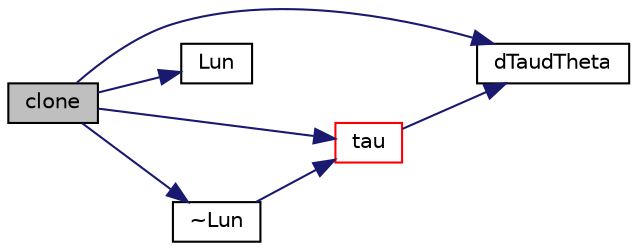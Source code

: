 digraph "clone"
{
  bgcolor="transparent";
  edge [fontname="Helvetica",fontsize="10",labelfontname="Helvetica",labelfontsize="10"];
  node [fontname="Helvetica",fontsize="10",shape=record];
  rankdir="LR";
  Node1 [label="clone",height=0.2,width=0.4,color="black", fillcolor="grey75", style="filled", fontcolor="black"];
  Node1 -> Node2 [color="midnightblue",fontsize="10",style="solid",fontname="Helvetica"];
  Node2 [label="dTaudTheta",height=0.2,width=0.4,color="black",URL="$a01415.html#ac9643c0c24e2e0045460e1ebe5cfa591",tooltip="Collision stress derivaive w.r.t. the volume fraction. "];
  Node1 -> Node3 [color="midnightblue",fontsize="10",style="solid",fontname="Helvetica"];
  Node3 [label="Lun",height=0.2,width=0.4,color="black",URL="$a01415.html#a23ee449d6527b7755a1da51eae89e357",tooltip="Constructors. "];
  Node1 -> Node4 [color="midnightblue",fontsize="10",style="solid",fontname="Helvetica"];
  Node4 [label="tau",height=0.2,width=0.4,color="red",URL="$a01415.html#af8d0a2f75affd02ed63cf41b855f0cbf",tooltip="Member Functions. "];
  Node4 -> Node2 [color="midnightblue",fontsize="10",style="solid",fontname="Helvetica"];
  Node1 -> Node5 [color="midnightblue",fontsize="10",style="solid",fontname="Helvetica"];
  Node5 [label="~Lun",height=0.2,width=0.4,color="black",URL="$a01415.html#ac69e0c1872f44d3ef8fcb8714003b9b1",tooltip="Destructor. "];
  Node5 -> Node4 [color="midnightblue",fontsize="10",style="solid",fontname="Helvetica"];
}
